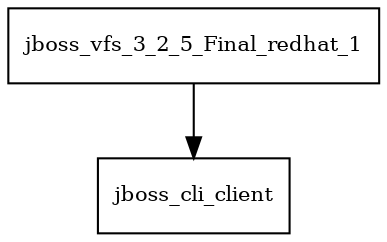digraph jboss_vfs_3_2_5_Final_redhat_1_dependencies {
  node [shape = box, fontsize=10.0];
  jboss_vfs_3_2_5_Final_redhat_1 -> jboss_cli_client;
}

